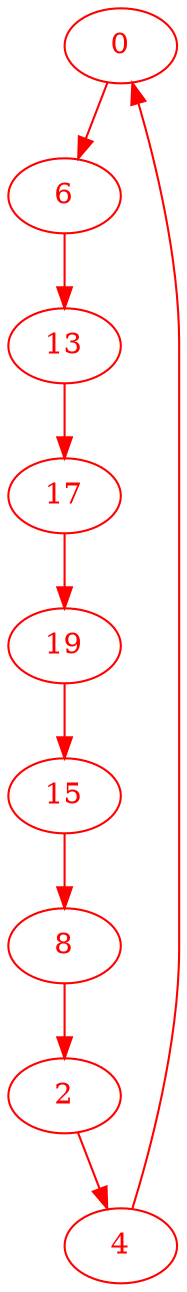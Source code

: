 digraph g{
node [color = red, fontcolor=red]; 0 2 4 6 8 13 15 17 19 ;
0 -> 6 [color=red] ;
2 -> 4 [color=red] ;
4 -> 0 [color=red] ;
6 -> 13 [color=red] ;
8 -> 2 [color=red] ;
13 -> 17 [color=red] ;
15 -> 8 [color=red] ;
17 -> 19 [color=red] ;
19 -> 15 [color=red] ;
}